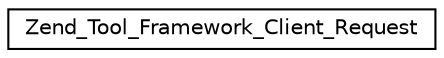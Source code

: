 digraph G
{
  edge [fontname="Helvetica",fontsize="10",labelfontname="Helvetica",labelfontsize="10"];
  node [fontname="Helvetica",fontsize="10",shape=record];
  rankdir="LR";
  Node1 [label="Zend_Tool_Framework_Client_Request",height=0.2,width=0.4,color="black", fillcolor="white", style="filled",URL="$class_zend___tool___framework___client___request.html"];
}
